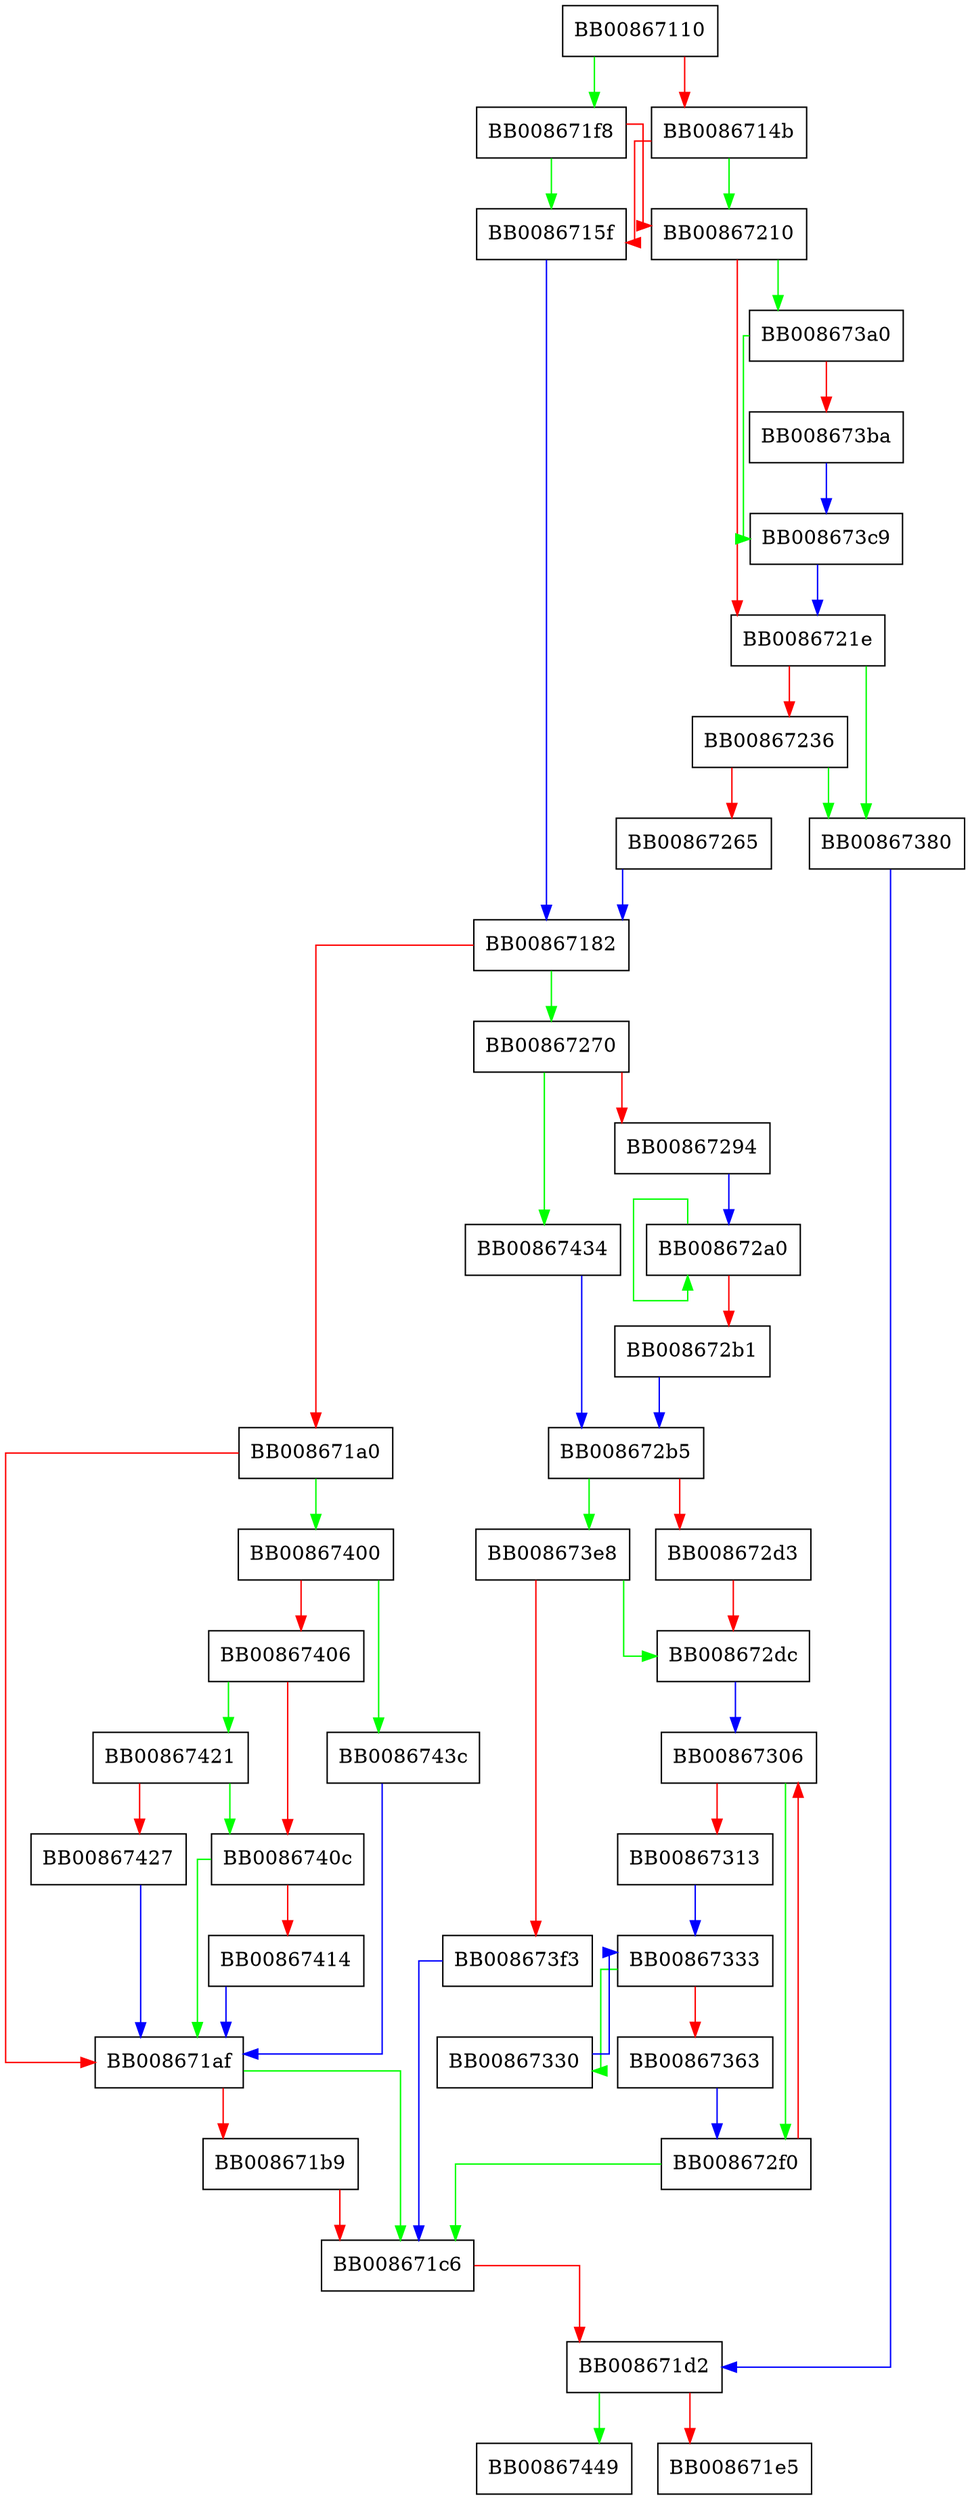 digraph qsort_r {
  node [shape="box"];
  graph [splines=ortho];
  BB00867110 -> BB008671f8 [color="green"];
  BB00867110 -> BB0086714b [color="red"];
  BB0086714b -> BB00867210 [color="green"];
  BB0086714b -> BB0086715f [color="red"];
  BB0086715f -> BB00867182 [color="blue"];
  BB00867182 -> BB00867270 [color="green"];
  BB00867182 -> BB008671a0 [color="red"];
  BB008671a0 -> BB00867400 [color="green"];
  BB008671a0 -> BB008671af [color="red"];
  BB008671af -> BB008671c6 [color="green"];
  BB008671af -> BB008671b9 [color="red"];
  BB008671b9 -> BB008671c6 [color="red"];
  BB008671c6 -> BB008671d2 [color="red"];
  BB008671d2 -> BB00867449 [color="green"];
  BB008671d2 -> BB008671e5 [color="red"];
  BB008671f8 -> BB0086715f [color="green"];
  BB008671f8 -> BB00867210 [color="red"];
  BB00867210 -> BB008673a0 [color="green"];
  BB00867210 -> BB0086721e [color="red"];
  BB0086721e -> BB00867380 [color="green"];
  BB0086721e -> BB00867236 [color="red"];
  BB00867236 -> BB00867380 [color="green"];
  BB00867236 -> BB00867265 [color="red"];
  BB00867265 -> BB00867182 [color="blue"];
  BB00867270 -> BB00867434 [color="green"];
  BB00867270 -> BB00867294 [color="red"];
  BB00867294 -> BB008672a0 [color="blue"];
  BB008672a0 -> BB008672a0 [color="green"];
  BB008672a0 -> BB008672b1 [color="red"];
  BB008672b1 -> BB008672b5 [color="blue"];
  BB008672b5 -> BB008673e8 [color="green"];
  BB008672b5 -> BB008672d3 [color="red"];
  BB008672d3 -> BB008672dc [color="red"];
  BB008672dc -> BB00867306 [color="blue"];
  BB008672f0 -> BB008671c6 [color="green"];
  BB008672f0 -> BB00867306 [color="red"];
  BB00867306 -> BB008672f0 [color="green"];
  BB00867306 -> BB00867313 [color="red"];
  BB00867313 -> BB00867333 [color="blue"];
  BB00867330 -> BB00867333 [color="blue"];
  BB00867333 -> BB00867330 [color="green"];
  BB00867333 -> BB00867363 [color="red"];
  BB00867363 -> BB008672f0 [color="blue"];
  BB00867380 -> BB008671d2 [color="blue"];
  BB008673a0 -> BB008673c9 [color="green"];
  BB008673a0 -> BB008673ba [color="red"];
  BB008673ba -> BB008673c9 [color="blue"];
  BB008673c9 -> BB0086721e [color="blue"];
  BB008673e8 -> BB008672dc [color="green"];
  BB008673e8 -> BB008673f3 [color="red"];
  BB008673f3 -> BB008671c6 [color="blue"];
  BB00867400 -> BB0086743c [color="green"];
  BB00867400 -> BB00867406 [color="red"];
  BB00867406 -> BB00867421 [color="green"];
  BB00867406 -> BB0086740c [color="red"];
  BB0086740c -> BB008671af [color="green"];
  BB0086740c -> BB00867414 [color="red"];
  BB00867414 -> BB008671af [color="blue"];
  BB00867421 -> BB0086740c [color="green"];
  BB00867421 -> BB00867427 [color="red"];
  BB00867427 -> BB008671af [color="blue"];
  BB00867434 -> BB008672b5 [color="blue"];
  BB0086743c -> BB008671af [color="blue"];
}